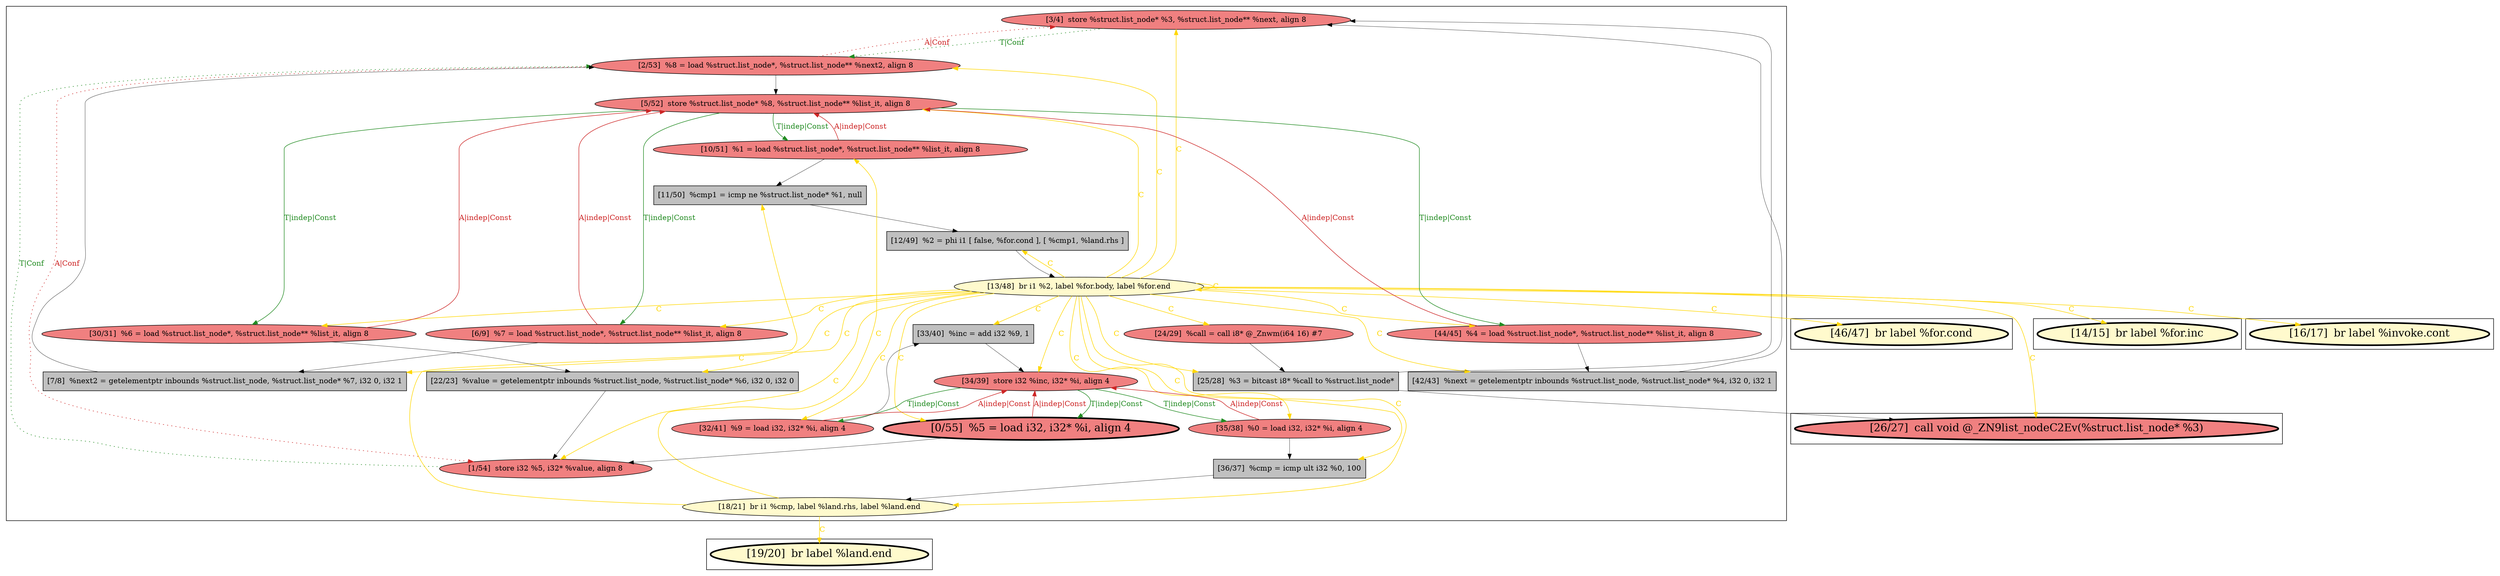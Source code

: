 
digraph G {



node458->node456 [style=dotted,color=forestgreen,label="T|Conf",penwidth=1.0,fontcolor=forestgreen ]
node456->node458 [style=dotted,color=firebrick3,label="A|Conf",penwidth=1.0,fontcolor=firebrick3 ]
node451->node456 [style=solid,color=gold,label="C",penwidth=1.0,fontcolor=gold ]
node443->node452 [style=solid,color=firebrick3,label="A|indep|Const",penwidth=1.0,fontcolor=firebrick3 ]
node460->node458 [style=solid,color=black,label="",penwidth=0.5,fontcolor=black ]
node451->node451 [style=solid,color=gold,label="C",penwidth=1.0,fontcolor=gold ]
node451->node449 [style=solid,color=gold,label="C",penwidth=1.0,fontcolor=gold ]
node452->node457 [style=solid,color=forestgreen,label="T|indep|Const",penwidth=1.0,fontcolor=forestgreen ]
node454->node464 [style=solid,color=forestgreen,label="T|indep|Const",penwidth=1.0,fontcolor=forestgreen ]
node451->node465 [style=solid,color=gold,label="C",penwidth=1.0,fontcolor=gold ]
node451->node463 [style=solid,color=gold,label="C",penwidth=1.0,fontcolor=gold ]
node456->node447 [style=dotted,color=firebrick3,label="A|Conf",penwidth=1.0,fontcolor=firebrick3 ]
node451->node460 [style=solid,color=gold,label="C",penwidth=1.0,fontcolor=gold ]
node464->node455 [style=solid,color=black,label="",penwidth=0.5,fontcolor=black ]
node451->node452 [style=solid,color=gold,label="C",penwidth=1.0,fontcolor=gold ]
node459->node448 [style=solid,color=black,label="",penwidth=0.5,fontcolor=black ]
node451->node458 [style=solid,color=gold,label="C",penwidth=1.0,fontcolor=gold ]
node451->node445 [style=solid,color=gold,label="C",penwidth=1.0,fontcolor=gold ]
node451->node441 [style=solid,color=gold,label="C",penwidth=1.0,fontcolor=gold ]
node451->node438 [style=solid,color=gold,label="C",penwidth=1.0,fontcolor=gold ]
node451->node462 [style=solid,color=gold,label="C",penwidth=1.0,fontcolor=gold ]
node445->node459 [style=solid,color=gold,label="C",penwidth=1.0,fontcolor=gold ]
node451->node461 [style=solid,color=gold,label="C",penwidth=1.0,fontcolor=gold ]
node454->node459 [style=solid,color=forestgreen,label="T|indep|Const",penwidth=1.0,fontcolor=forestgreen ]
node451->node444 [style=solid,color=gold,label="C",penwidth=1.0,fontcolor=gold ]
node446->node461 [style=solid,color=black,label="",penwidth=0.5,fontcolor=black ]
node445->node448 [style=solid,color=gold,label="C",penwidth=1.0,fontcolor=gold ]
node457->node452 [style=solid,color=firebrick3,label="A|indep|Const",penwidth=1.0,fontcolor=firebrick3 ]
node451->node447 [style=solid,color=gold,label="C",penwidth=1.0,fontcolor=gold ]
node447->node456 [style=dotted,color=forestgreen,label="T|Conf",penwidth=1.0,fontcolor=forestgreen ]
node446->node454 [style=solid,color=firebrick3,label="A|indep|Const",penwidth=1.0,fontcolor=firebrick3 ]
node450->node452 [style=solid,color=firebrick3,label="A|indep|Const",penwidth=1.0,fontcolor=firebrick3 ]
node453->node441 [style=solid,color=black,label="",penwidth=0.5,fontcolor=black ]
node445->node440 [style=solid,color=gold,label="C",penwidth=1.0,fontcolor=gold ]
node454->node463 [style=solid,color=forestgreen,label="T|indep|Const",penwidth=1.0,fontcolor=forestgreen ]
node452->node443 [style=solid,color=forestgreen,label="T|indep|Const",penwidth=1.0,fontcolor=forestgreen ]
node451->node443 [style=solid,color=gold,label="C",penwidth=1.0,fontcolor=gold ]
node449->node451 [style=solid,color=black,label="",penwidth=0.5,fontcolor=black ]
node451->node442 [style=solid,color=gold,label="C",penwidth=1.0,fontcolor=gold ]
node452->node450 [style=solid,color=forestgreen,label="T|indep|Const",penwidth=1.0,fontcolor=forestgreen ]
node451->node454 [style=solid,color=gold,label="C",penwidth=1.0,fontcolor=gold ]
node451->node453 [style=solid,color=gold,label="C",penwidth=1.0,fontcolor=gold ]
node451->node464 [style=solid,color=gold,label="C",penwidth=1.0,fontcolor=gold ]
node444->node445 [style=solid,color=black,label="",penwidth=0.5,fontcolor=black ]
node463->node454 [style=solid,color=firebrick3,label="A|indep|Const",penwidth=1.0,fontcolor=firebrick3 ]
node463->node460 [style=solid,color=black,label="",penwidth=0.5,fontcolor=black ]
node461->node447 [style=solid,color=black,label="",penwidth=0.5,fontcolor=black ]
node456->node454 [style=solid,color=black,label="",penwidth=0.5,fontcolor=black ]
node442->node452 [style=solid,color=black,label="",penwidth=0.5,fontcolor=black ]
node450->node447 [style=solid,color=black,label="",penwidth=0.5,fontcolor=black ]
node451->node439 [style=solid,color=gold,label="C",penwidth=1.0,fontcolor=gold ]
node454->node446 [style=solid,color=forestgreen,label="T|indep|Const",penwidth=1.0,fontcolor=forestgreen ]
node451->node455 [style=solid,color=gold,label="C",penwidth=1.0,fontcolor=gold ]
node455->node456 [style=solid,color=black,label="",penwidth=0.5,fontcolor=black ]
node451->node457 [style=solid,color=gold,label="C",penwidth=1.0,fontcolor=gold ]
node448->node449 [style=solid,color=black,label="",penwidth=0.5,fontcolor=black ]
node457->node442 [style=solid,color=black,label="",penwidth=0.5,fontcolor=black ]
node459->node454 [style=solid,color=firebrick3,label="A|indep|Const",penwidth=1.0,fontcolor=firebrick3 ]
node464->node454 [style=solid,color=firebrick3,label="A|indep|Const",penwidth=1.0,fontcolor=firebrick3 ]
node453->node458 [style=solid,color=black,label="",penwidth=0.5,fontcolor=black ]
node451->node446 [style=solid,color=gold,label="C",penwidth=1.0,fontcolor=gold ]
node451->node450 [style=solid,color=gold,label="C",penwidth=1.0,fontcolor=gold ]
node443->node444 [style=solid,color=black,label="",penwidth=0.5,fontcolor=black ]
node462->node453 [style=solid,color=black,label="",penwidth=0.5,fontcolor=black ]


subgraph cluster4 {


node464 [fillcolor=lightcoral,label="[6/9]  %7 = load %struct.list_node*, %struct.list_node** %list_it, align 8",shape=ellipse,style=filled ]
node462 [fillcolor=lightcoral,label="[24/29]  %call = call i8* @_Znwm(i64 16) #7",shape=ellipse,style=filled ]
node461 [fillcolor=grey,label="[22/23]  %value = getelementptr inbounds %struct.list_node, %struct.list_node* %6, i32 0, i32 0",shape=rectangle,style=filled ]
node463 [fillcolor=lightcoral,label="[44/45]  %4 = load %struct.list_node*, %struct.list_node** %list_it, align 8",shape=ellipse,style=filled ]
node460 [fillcolor=grey,label="[42/43]  %next = getelementptr inbounds %struct.list_node, %struct.list_node* %4, i32 0, i32 1",shape=rectangle,style=filled ]
node447 [fillcolor=lightcoral,label="[1/54]  store i32 %5, i32* %value, align 8",shape=ellipse,style=filled ]
node443 [fillcolor=lightcoral,label="[35/38]  %0 = load i32, i32* %i, align 4",shape=ellipse,style=filled ]
node449 [fillcolor=grey,label="[12/49]  %2 = phi i1 [ false, %for.cond ], [ %cmp1, %land.rhs ]",shape=rectangle,style=filled ]
node446 [fillcolor=lightcoral,label="[30/31]  %6 = load %struct.list_node*, %struct.list_node** %list_it, align 8",shape=ellipse,style=filled ]
node445 [fillcolor=lemonchiffon,label="[18/21]  br i1 %cmp, label %land.rhs, label %land.end",shape=ellipse,style=filled ]
node459 [fillcolor=lightcoral,label="[10/51]  %1 = load %struct.list_node*, %struct.list_node** %list_it, align 8",shape=ellipse,style=filled ]
node455 [fillcolor=grey,label="[7/8]  %next2 = getelementptr inbounds %struct.list_node, %struct.list_node* %7, i32 0, i32 1",shape=rectangle,style=filled ]
node442 [fillcolor=grey,label="[33/40]  %inc = add i32 %9, 1",shape=rectangle,style=filled ]
node452 [fillcolor=lightcoral,label="[34/39]  store i32 %inc, i32* %i, align 4",shape=ellipse,style=filled ]
node444 [fillcolor=grey,label="[36/37]  %cmp = icmp ult i32 %0, 100",shape=rectangle,style=filled ]
node448 [fillcolor=grey,label="[11/50]  %cmp1 = icmp ne %struct.list_node* %1, null",shape=rectangle,style=filled ]
node451 [fillcolor=lemonchiffon,label="[13/48]  br i1 %2, label %for.body, label %for.end",shape=ellipse,style=filled ]
node453 [fillcolor=grey,label="[25/28]  %3 = bitcast i8* %call to %struct.list_node*",shape=rectangle,style=filled ]
node450 [penwidth=3.0,fontsize=20,fillcolor=lightcoral,label="[0/55]  %5 = load i32, i32* %i, align 4",shape=ellipse,style=filled ]
node454 [fillcolor=lightcoral,label="[5/52]  store %struct.list_node* %8, %struct.list_node** %list_it, align 8",shape=ellipse,style=filled ]
node456 [fillcolor=lightcoral,label="[2/53]  %8 = load %struct.list_node*, %struct.list_node** %next2, align 8",shape=ellipse,style=filled ]
node458 [fillcolor=lightcoral,label="[3/4]  store %struct.list_node* %3, %struct.list_node** %next, align 8",shape=ellipse,style=filled ]
node457 [fillcolor=lightcoral,label="[32/41]  %9 = load i32, i32* %i, align 4",shape=ellipse,style=filled ]



}

subgraph cluster3 {


node441 [penwidth=3.0,fontsize=20,fillcolor=lightcoral,label="[26/27]  call void @_ZN9list_nodeC2Ev(%struct.list_node* %3)",shape=ellipse,style=filled ]



}

subgraph cluster2 {


node440 [penwidth=3.0,fontsize=20,fillcolor=lemonchiffon,label="[19/20]  br label %land.end",shape=ellipse,style=filled ]



}

subgraph cluster5 {


node465 [penwidth=3.0,fontsize=20,fillcolor=lemonchiffon,label="[46/47]  br label %for.cond",shape=ellipse,style=filled ]



}

subgraph cluster0 {


node438 [penwidth=3.0,fontsize=20,fillcolor=lemonchiffon,label="[14/15]  br label %for.inc",shape=ellipse,style=filled ]



}

subgraph cluster1 {


node439 [penwidth=3.0,fontsize=20,fillcolor=lemonchiffon,label="[16/17]  br label %invoke.cont",shape=ellipse,style=filled ]



}

}
